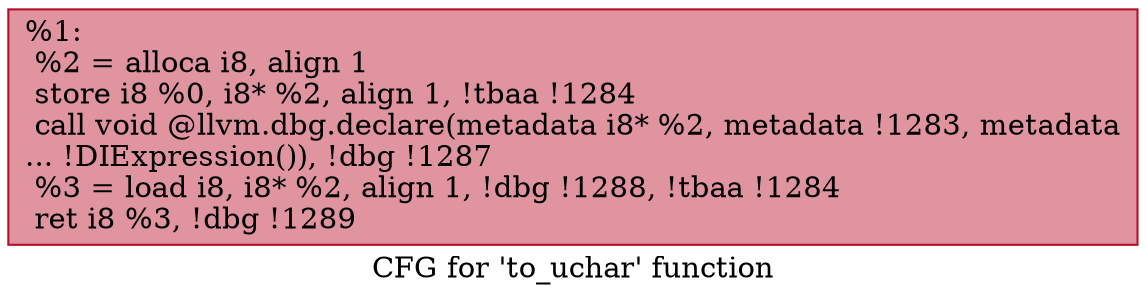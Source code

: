 digraph "CFG for 'to_uchar' function" {
	label="CFG for 'to_uchar' function";

	Node0x1e77a00 [shape=record,color="#b70d28ff", style=filled, fillcolor="#b70d2870",label="{%1:\l  %2 = alloca i8, align 1\l  store i8 %0, i8* %2, align 1, !tbaa !1284\l  call void @llvm.dbg.declare(metadata i8* %2, metadata !1283, metadata\l... !DIExpression()), !dbg !1287\l  %3 = load i8, i8* %2, align 1, !dbg !1288, !tbaa !1284\l  ret i8 %3, !dbg !1289\l}"];
}
